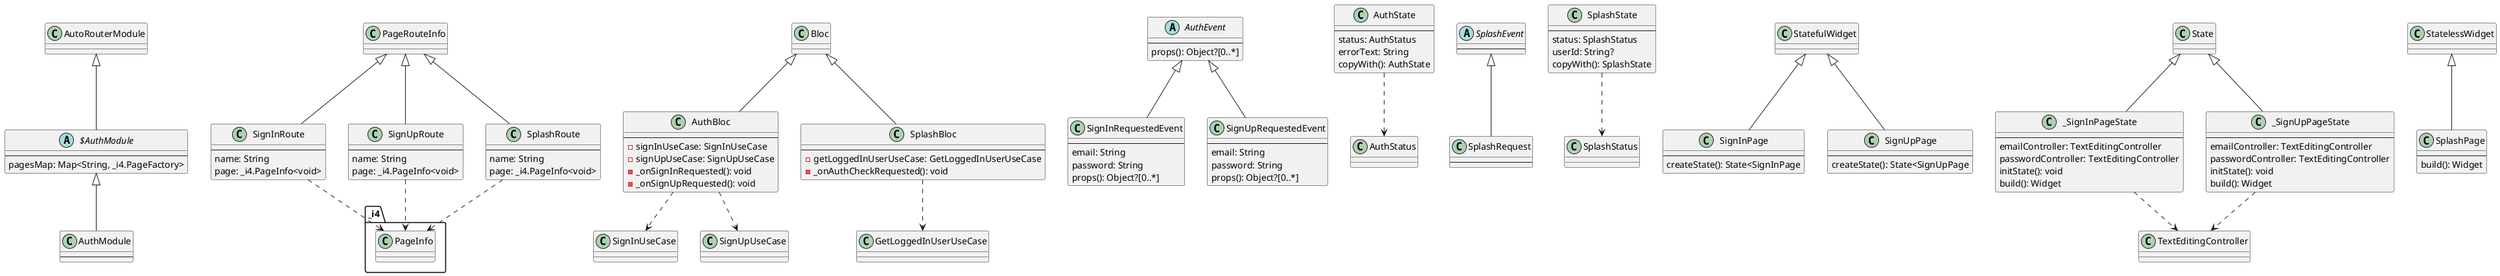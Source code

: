 @startuml
class AuthModule {
---
}
$AuthModule <|-- AuthModule
abstract class $AuthModule {
---
pagesMap: Map<String, _i4.PageFactory>
}
AutoRouterModule <|-- $AuthModule
class SignInRoute {
---
name: String
page: _i4.PageInfo<void>
}
PageRouteInfo <|-- SignInRoute
SignInRoute ..> _i4.PageInfo
class SignUpRoute {
---
name: String
page: _i4.PageInfo<void>
}
PageRouteInfo <|-- SignUpRoute
SignUpRoute ..> _i4.PageInfo
class SplashRoute {
---
name: String
page: _i4.PageInfo<void>
}
PageRouteInfo <|-- SplashRoute
SplashRoute ..> _i4.PageInfo
class AuthBloc {
---
-signInUseCase: SignInUseCase
-signUpUseCase: SignUpUseCase
-_onSignInRequested(): void
-_onSignUpRequested(): void
}
Bloc <|-- AuthBloc
AuthBloc ..> SignInUseCase
AuthBloc ..> SignUpUseCase
abstract class AuthEvent {
---
props(): Object?[0..*]
}
class SignInRequestedEvent {
---
email: String
password: String
props(): Object?[0..*]
}
AuthEvent <|-- SignInRequestedEvent
class SignUpRequestedEvent {
---
email: String
password: String
props(): Object?[0..*]
}
AuthEvent <|-- SignUpRequestedEvent
class AuthState {
---
status: AuthStatus
errorText: String
copyWith(): AuthState
}
AuthState ..> AuthStatus
class SplashBloc {
---
-getLoggedInUserUseCase: GetLoggedInUserUseCase
-_onAuthCheckRequested(): void
}
Bloc <|-- SplashBloc
SplashBloc ..> GetLoggedInUserUseCase
abstract class SplashEvent {
---
}
class SplashRequest {
---
}
SplashEvent <|-- SplashRequest
class SplashState {
---
status: SplashStatus
userId: String?
copyWith(): SplashState
}
SplashState ..> SplashStatus
class SignInPage {
---
createState(): State<SignInPage
}
StatefulWidget <|-- SignInPage
class _SignInPageState {
---
emailController: TextEditingController
passwordController: TextEditingController
initState(): void
build(): Widget
}
State <|-- _SignInPageState
_SignInPageState ..> TextEditingController
class SignUpPage {
---
createState(): State<SignUpPage
}
StatefulWidget <|-- SignUpPage
class _SignUpPageState {
---
emailController: TextEditingController
passwordController: TextEditingController
initState(): void
build(): Widget
}
State <|-- _SignUpPageState
_SignUpPageState ..> TextEditingController
class SplashPage {
---
build(): Widget
}
StatelessWidget <|-- SplashPage
@enduml
